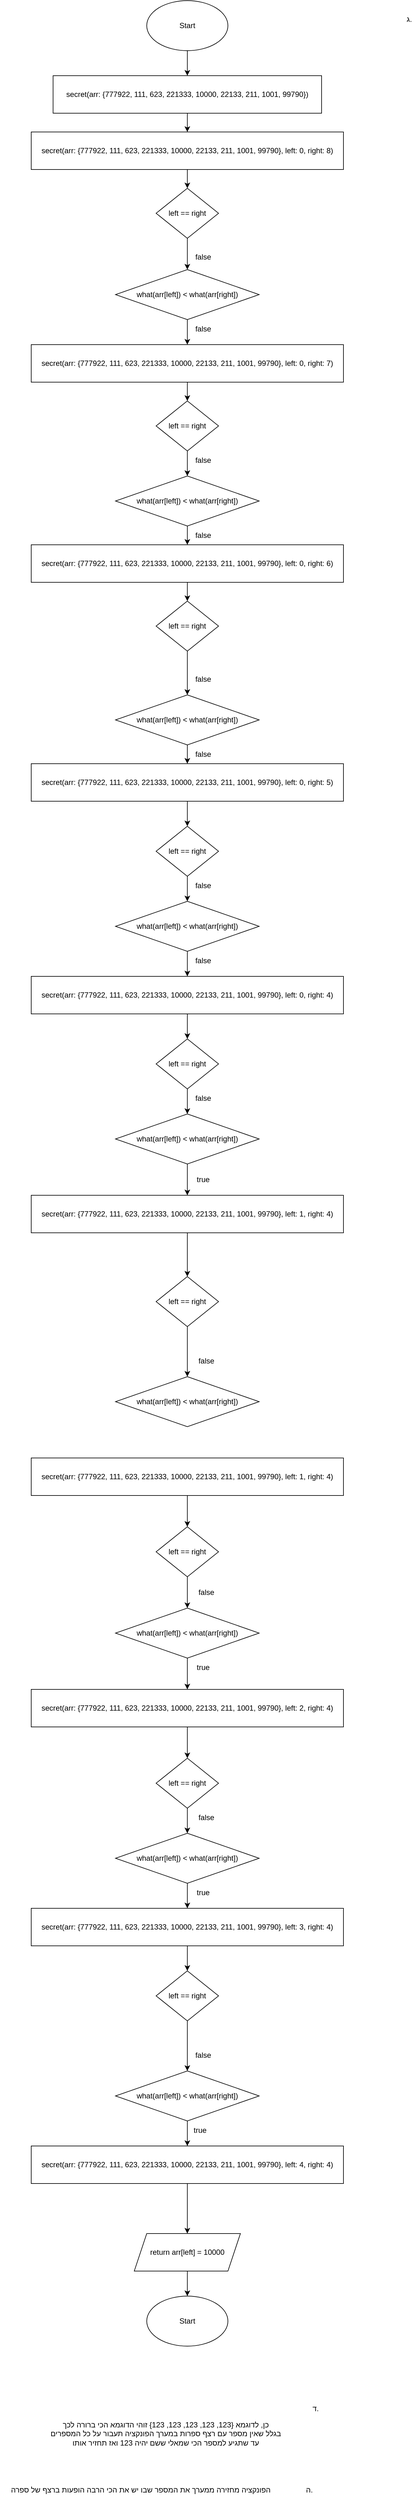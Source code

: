 <mxfile>
    <diagram id="anhRoU7-Ai3hUUn_Fl4M" name="Page-1">
        <mxGraphModel dx="582" dy="637" grid="1" gridSize="10" guides="1" tooltips="1" connect="1" arrows="1" fold="1" page="1" pageScale="1" pageWidth="850" pageHeight="1100" math="0" shadow="0">
            <root>
                <mxCell id="0"/>
                <mxCell id="1" parent="0"/>
                <mxCell id="2" value="ג." style="text;html=1;align=center;verticalAlign=middle;resizable=0;points=[];autosize=1;strokeColor=none;fillColor=none;" vertex="1" parent="1">
                    <mxGeometry x="765" y="55" width="30" height="30" as="geometry"/>
                </mxCell>
                <mxCell id="7" style="edgeStyle=none;html=1;" edge="1" parent="1" source="3" target="6">
                    <mxGeometry relative="1" as="geometry"/>
                </mxCell>
                <mxCell id="3" value="secret(arr: {777922, 111, 623, 221333, 10000, 22133, 211, 1001, 99790})" style="whiteSpace=wrap;html=1;" vertex="1" parent="1">
                    <mxGeometry x="210" y="160" width="430" height="60" as="geometry"/>
                </mxCell>
                <mxCell id="5" style="edgeStyle=none;html=1;" edge="1" parent="1" source="4" target="3">
                    <mxGeometry relative="1" as="geometry"/>
                </mxCell>
                <mxCell id="4" value="Start" style="ellipse;whiteSpace=wrap;html=1;" vertex="1" parent="1">
                    <mxGeometry x="360" y="40" width="130" height="80" as="geometry"/>
                </mxCell>
                <mxCell id="9" style="edgeStyle=none;html=1;" edge="1" parent="1" source="6" target="8">
                    <mxGeometry relative="1" as="geometry"/>
                </mxCell>
                <mxCell id="6" value="secret(arr: {777922, 111, 623, 221333, 10000, 22133, 211, 1001, 99790}, left: 0, right: 8)" style="whiteSpace=wrap;html=1;" vertex="1" parent="1">
                    <mxGeometry x="175" y="250" width="500" height="60" as="geometry"/>
                </mxCell>
                <mxCell id="10" style="edgeStyle=none;html=1;" edge="1" parent="1" source="8">
                    <mxGeometry relative="1" as="geometry">
                        <mxPoint x="425" y="470" as="targetPoint"/>
                    </mxGeometry>
                </mxCell>
                <mxCell id="8" value="left == right" style="rhombus;whiteSpace=wrap;html=1;" vertex="1" parent="1">
                    <mxGeometry x="375" y="340" width="100" height="80" as="geometry"/>
                </mxCell>
                <mxCell id="13" style="edgeStyle=none;html=1;" edge="1" parent="1" source="11" target="15">
                    <mxGeometry relative="1" as="geometry">
                        <mxPoint x="425" y="590" as="targetPoint"/>
                    </mxGeometry>
                </mxCell>
                <mxCell id="11" value="what(arr[left]) &amp;lt; what(arr[right])" style="rhombus;whiteSpace=wrap;html=1;" vertex="1" parent="1">
                    <mxGeometry x="310" y="470" width="230" height="80" as="geometry"/>
                </mxCell>
                <mxCell id="12" value="false" style="text;html=1;align=center;verticalAlign=middle;resizable=0;points=[];autosize=1;strokeColor=none;fillColor=none;" vertex="1" parent="1">
                    <mxGeometry x="425" y="435" width="50" height="30" as="geometry"/>
                </mxCell>
                <mxCell id="14" value="false" style="text;html=1;align=center;verticalAlign=middle;resizable=0;points=[];autosize=1;strokeColor=none;fillColor=none;" vertex="1" parent="1">
                    <mxGeometry x="425" y="550" width="50" height="30" as="geometry"/>
                </mxCell>
                <mxCell id="19" style="edgeStyle=none;html=1;" edge="1" parent="1" source="15" target="16">
                    <mxGeometry relative="1" as="geometry"/>
                </mxCell>
                <mxCell id="15" value="secret(arr: {777922, 111, 623, 221333, 10000, 22133, 211, 1001, 99790}, left: 0, right: 7)" style="whiteSpace=wrap;html=1;" vertex="1" parent="1">
                    <mxGeometry x="175" y="590" width="500" height="60" as="geometry"/>
                </mxCell>
                <mxCell id="20" style="edgeStyle=none;html=1;" edge="1" parent="1" source="16" target="17">
                    <mxGeometry relative="1" as="geometry"/>
                </mxCell>
                <mxCell id="16" value="left == right" style="rhombus;whiteSpace=wrap;html=1;" vertex="1" parent="1">
                    <mxGeometry x="375" y="680" width="100" height="80" as="geometry"/>
                </mxCell>
                <mxCell id="22" style="edgeStyle=none;html=1;" edge="1" parent="1" source="17" target="21">
                    <mxGeometry relative="1" as="geometry"/>
                </mxCell>
                <mxCell id="17" value="what(arr[left]) &amp;lt; what(arr[right])" style="rhombus;whiteSpace=wrap;html=1;" vertex="1" parent="1">
                    <mxGeometry x="310" y="800" width="230" height="80" as="geometry"/>
                </mxCell>
                <mxCell id="18" value="false" style="text;html=1;align=center;verticalAlign=middle;resizable=0;points=[];autosize=1;strokeColor=none;fillColor=none;" vertex="1" parent="1">
                    <mxGeometry x="425" y="760" width="50" height="30" as="geometry"/>
                </mxCell>
                <mxCell id="25" style="edgeStyle=none;html=1;" edge="1" parent="1" source="21" target="24">
                    <mxGeometry relative="1" as="geometry"/>
                </mxCell>
                <mxCell id="21" value="secret(arr: {777922, 111, 623, 221333, 10000, 22133, 211, 1001, 99790}, left: 0, right: 6)" style="whiteSpace=wrap;html=1;" vertex="1" parent="1">
                    <mxGeometry x="175" y="910" width="500" height="60" as="geometry"/>
                </mxCell>
                <mxCell id="23" value="false" style="text;html=1;align=center;verticalAlign=middle;resizable=0;points=[];autosize=1;strokeColor=none;fillColor=none;" vertex="1" parent="1">
                    <mxGeometry x="425" y="880" width="50" height="30" as="geometry"/>
                </mxCell>
                <mxCell id="27" style="edgeStyle=none;html=1;" edge="1" parent="1" source="24" target="26">
                    <mxGeometry relative="1" as="geometry"/>
                </mxCell>
                <mxCell id="24" value="left == right" style="rhombus;whiteSpace=wrap;html=1;" vertex="1" parent="1">
                    <mxGeometry x="375" y="1000" width="100" height="80" as="geometry"/>
                </mxCell>
                <mxCell id="31" style="edgeStyle=none;html=1;" edge="1" parent="1" source="26" target="30">
                    <mxGeometry relative="1" as="geometry"/>
                </mxCell>
                <mxCell id="26" value="what(arr[left]) &amp;lt; what(arr[right])" style="rhombus;whiteSpace=wrap;html=1;" vertex="1" parent="1">
                    <mxGeometry x="310" y="1150" width="230" height="80" as="geometry"/>
                </mxCell>
                <mxCell id="28" value="false" style="text;html=1;align=center;verticalAlign=middle;resizable=0;points=[];autosize=1;strokeColor=none;fillColor=none;" vertex="1" parent="1">
                    <mxGeometry x="425" y="1110" width="50" height="30" as="geometry"/>
                </mxCell>
                <mxCell id="29" value="false" style="text;html=1;align=center;verticalAlign=middle;resizable=0;points=[];autosize=1;strokeColor=none;fillColor=none;" vertex="1" parent="1">
                    <mxGeometry x="425" y="1230" width="50" height="30" as="geometry"/>
                </mxCell>
                <mxCell id="34" style="edgeStyle=none;html=1;" edge="1" parent="1" source="30" target="32">
                    <mxGeometry relative="1" as="geometry"/>
                </mxCell>
                <mxCell id="30" value="secret(arr: {777922, 111, 623, 221333, 10000, 22133, 211, 1001, 99790}, left: 0, right: 5)" style="whiteSpace=wrap;html=1;" vertex="1" parent="1">
                    <mxGeometry x="175" y="1260" width="500" height="60" as="geometry"/>
                </mxCell>
                <mxCell id="35" style="edgeStyle=none;html=1;" edge="1" parent="1" source="32" target="33">
                    <mxGeometry relative="1" as="geometry"/>
                </mxCell>
                <mxCell id="32" value="left == right" style="rhombus;whiteSpace=wrap;html=1;" vertex="1" parent="1">
                    <mxGeometry x="375" y="1360" width="100" height="80" as="geometry"/>
                </mxCell>
                <mxCell id="38" style="edgeStyle=none;html=1;" edge="1" parent="1" source="33" target="37">
                    <mxGeometry relative="1" as="geometry"/>
                </mxCell>
                <mxCell id="33" value="what(arr[left]) &amp;lt; what(arr[right])" style="rhombus;whiteSpace=wrap;html=1;" vertex="1" parent="1">
                    <mxGeometry x="310" y="1480" width="230" height="80" as="geometry"/>
                </mxCell>
                <mxCell id="36" value="false" style="text;html=1;align=center;verticalAlign=middle;resizable=0;points=[];autosize=1;strokeColor=none;fillColor=none;" vertex="1" parent="1">
                    <mxGeometry x="425" y="1440" width="50" height="30" as="geometry"/>
                </mxCell>
                <mxCell id="41" style="edgeStyle=none;html=1;" edge="1" parent="1" source="37" target="40">
                    <mxGeometry relative="1" as="geometry"/>
                </mxCell>
                <mxCell id="37" value="secret(arr: {777922, 111, 623, 221333, 10000, 22133, 211, 1001, 99790}, left: 0, right: 4)" style="whiteSpace=wrap;html=1;" vertex="1" parent="1">
                    <mxGeometry x="175" y="1600" width="500" height="60" as="geometry"/>
                </mxCell>
                <mxCell id="39" value="false" style="text;html=1;align=center;verticalAlign=middle;resizable=0;points=[];autosize=1;strokeColor=none;fillColor=none;" vertex="1" parent="1">
                    <mxGeometry x="425" y="1560" width="50" height="30" as="geometry"/>
                </mxCell>
                <mxCell id="43" style="edgeStyle=none;html=1;" edge="1" parent="1" source="40" target="42">
                    <mxGeometry relative="1" as="geometry"/>
                </mxCell>
                <mxCell id="40" value="left == right" style="rhombus;whiteSpace=wrap;html=1;" vertex="1" parent="1">
                    <mxGeometry x="375" y="1700" width="100" height="80" as="geometry"/>
                </mxCell>
                <mxCell id="46" style="edgeStyle=none;html=1;" edge="1" parent="1" source="42" target="45">
                    <mxGeometry relative="1" as="geometry"/>
                </mxCell>
                <mxCell id="42" value="what(arr[left]) &amp;lt; what(arr[right])" style="rhombus;whiteSpace=wrap;html=1;" vertex="1" parent="1">
                    <mxGeometry x="310" y="1820" width="230" height="80" as="geometry"/>
                </mxCell>
                <mxCell id="44" value="false" style="text;html=1;align=center;verticalAlign=middle;resizable=0;points=[];autosize=1;strokeColor=none;fillColor=none;" vertex="1" parent="1">
                    <mxGeometry x="425" y="1780" width="50" height="30" as="geometry"/>
                </mxCell>
                <mxCell id="49" style="edgeStyle=none;html=1;" edge="1" parent="1" source="45" target="50">
                    <mxGeometry relative="1" as="geometry">
                        <mxPoint x="425" y="2060" as="targetPoint"/>
                    </mxGeometry>
                </mxCell>
                <mxCell id="45" value="secret(arr: {777922, 111, 623, 221333, 10000, 22133, 211, 1001, 99790}, left: 1, right: 4)" style="whiteSpace=wrap;html=1;" vertex="1" parent="1">
                    <mxGeometry x="175" y="1950" width="500" height="60" as="geometry"/>
                </mxCell>
                <mxCell id="47" value="true" style="text;html=1;align=center;verticalAlign=middle;resizable=0;points=[];autosize=1;strokeColor=none;fillColor=none;" vertex="1" parent="1">
                    <mxGeometry x="430" y="1910" width="40" height="30" as="geometry"/>
                </mxCell>
                <mxCell id="54" style="edgeStyle=none;html=1;" edge="1" parent="1" source="50" target="53">
                    <mxGeometry relative="1" as="geometry"/>
                </mxCell>
                <mxCell id="50" value="left == right" style="rhombus;whiteSpace=wrap;html=1;" vertex="1" parent="1">
                    <mxGeometry x="375" y="2080" width="100" height="80" as="geometry"/>
                </mxCell>
                <mxCell id="52" value="false" style="text;html=1;align=center;verticalAlign=middle;resizable=0;points=[];autosize=1;strokeColor=none;fillColor=none;" vertex="1" parent="1">
                    <mxGeometry x="430" y="2200" width="50" height="30" as="geometry"/>
                </mxCell>
                <mxCell id="53" value="what(arr[left]) &amp;lt; what(arr[right])" style="rhombus;whiteSpace=wrap;html=1;" vertex="1" parent="1">
                    <mxGeometry x="310" y="2240" width="230" height="80" as="geometry"/>
                </mxCell>
                <mxCell id="59" style="edgeStyle=none;html=1;" edge="1" parent="1" source="55" target="56">
                    <mxGeometry relative="1" as="geometry"/>
                </mxCell>
                <mxCell id="55" value="secret(arr: {777922, 111, 623, 221333, 10000, 22133, 211, 1001, 99790}, left: 1, right: 4)" style="whiteSpace=wrap;html=1;" vertex="1" parent="1">
                    <mxGeometry x="175" y="2370" width="500" height="60" as="geometry"/>
                </mxCell>
                <mxCell id="60" style="edgeStyle=none;html=1;" edge="1" parent="1" source="56" target="58">
                    <mxGeometry relative="1" as="geometry"/>
                </mxCell>
                <mxCell id="56" value="left == right" style="rhombus;whiteSpace=wrap;html=1;" vertex="1" parent="1">
                    <mxGeometry x="375" y="2480" width="100" height="80" as="geometry"/>
                </mxCell>
                <mxCell id="57" value="false" style="text;html=1;align=center;verticalAlign=middle;resizable=0;points=[];autosize=1;strokeColor=none;fillColor=none;" vertex="1" parent="1">
                    <mxGeometry x="430" y="2570" width="50" height="30" as="geometry"/>
                </mxCell>
                <mxCell id="62" style="edgeStyle=none;html=1;" edge="1" parent="1" source="58" target="61">
                    <mxGeometry relative="1" as="geometry"/>
                </mxCell>
                <mxCell id="58" value="what(arr[left]) &amp;lt; what(arr[right])" style="rhombus;whiteSpace=wrap;html=1;" vertex="1" parent="1">
                    <mxGeometry x="310" y="2610" width="230" height="80" as="geometry"/>
                </mxCell>
                <mxCell id="66" style="edgeStyle=none;html=1;" edge="1" parent="1" source="61" target="64">
                    <mxGeometry relative="1" as="geometry"/>
                </mxCell>
                <mxCell id="61" value="secret(arr: {777922, 111, 623, 221333, 10000, 22133, 211, 1001, 99790}, left: 2, right: 4)" style="whiteSpace=wrap;html=1;" vertex="1" parent="1">
                    <mxGeometry x="175" y="2740" width="500" height="60" as="geometry"/>
                </mxCell>
                <mxCell id="63" value="true" style="text;html=1;align=center;verticalAlign=middle;resizable=0;points=[];autosize=1;strokeColor=none;fillColor=none;" vertex="1" parent="1">
                    <mxGeometry x="430" y="2690" width="40" height="30" as="geometry"/>
                </mxCell>
                <mxCell id="67" style="edgeStyle=none;html=1;" edge="1" parent="1" source="64" target="65">
                    <mxGeometry relative="1" as="geometry"/>
                </mxCell>
                <mxCell id="64" value="left == right" style="rhombus;whiteSpace=wrap;html=1;" vertex="1" parent="1">
                    <mxGeometry x="375" y="2850" width="100" height="80" as="geometry"/>
                </mxCell>
                <mxCell id="70" style="edgeStyle=none;html=1;" edge="1" parent="1" source="65" target="71">
                    <mxGeometry relative="1" as="geometry">
                        <mxPoint x="430" y="3080.0" as="targetPoint"/>
                    </mxGeometry>
                </mxCell>
                <mxCell id="65" value="what(arr[left]) &amp;lt; what(arr[right])" style="rhombus;whiteSpace=wrap;html=1;" vertex="1" parent="1">
                    <mxGeometry x="310" y="2970" width="230" height="80" as="geometry"/>
                </mxCell>
                <mxCell id="68" value="false" style="text;html=1;align=center;verticalAlign=middle;resizable=0;points=[];autosize=1;strokeColor=none;fillColor=none;" vertex="1" parent="1">
                    <mxGeometry x="430" y="2930" width="50" height="30" as="geometry"/>
                </mxCell>
                <mxCell id="69" value="true" style="text;html=1;align=center;verticalAlign=middle;resizable=0;points=[];autosize=1;strokeColor=none;fillColor=none;" vertex="1" parent="1">
                    <mxGeometry x="430" y="3050" width="40" height="30" as="geometry"/>
                </mxCell>
                <mxCell id="73" style="edgeStyle=none;html=1;" edge="1" parent="1" source="71" target="72">
                    <mxGeometry relative="1" as="geometry"/>
                </mxCell>
                <mxCell id="71" value="secret(arr: {777922, 111, 623, 221333, 10000, 22133, 211, 1001, 99790}, left: 3, right: 4)" style="whiteSpace=wrap;html=1;" vertex="1" parent="1">
                    <mxGeometry x="175" y="3090" width="500" height="60" as="geometry"/>
                </mxCell>
                <mxCell id="74" style="edgeStyle=none;html=1;" edge="1" parent="1" source="72" target="75">
                    <mxGeometry relative="1" as="geometry">
                        <mxPoint x="425" y="3350.0" as="targetPoint"/>
                    </mxGeometry>
                </mxCell>
                <mxCell id="72" value="left == right" style="rhombus;whiteSpace=wrap;html=1;" vertex="1" parent="1">
                    <mxGeometry x="375" y="3190" width="100" height="80" as="geometry"/>
                </mxCell>
                <mxCell id="79" style="edgeStyle=none;html=1;" edge="1" parent="1" source="75" target="78">
                    <mxGeometry relative="1" as="geometry"/>
                </mxCell>
                <mxCell id="75" value="what(arr[left]) &amp;lt; what(arr[right])" style="rhombus;whiteSpace=wrap;html=1;" vertex="1" parent="1">
                    <mxGeometry x="310" y="3350" width="230" height="80" as="geometry"/>
                </mxCell>
                <mxCell id="76" value="true" style="text;html=1;align=center;verticalAlign=middle;resizable=0;points=[];autosize=1;strokeColor=none;fillColor=none;" vertex="1" parent="1">
                    <mxGeometry x="425" y="3430" width="40" height="30" as="geometry"/>
                </mxCell>
                <mxCell id="77" value="false" style="text;html=1;align=center;verticalAlign=middle;resizable=0;points=[];autosize=1;strokeColor=none;fillColor=none;" vertex="1" parent="1">
                    <mxGeometry x="425" y="3310" width="50" height="30" as="geometry"/>
                </mxCell>
                <mxCell id="83" style="edgeStyle=none;html=1;" edge="1" parent="1" source="78" target="82">
                    <mxGeometry relative="1" as="geometry"/>
                </mxCell>
                <mxCell id="78" value="secret(arr: {777922, 111, 623, 221333, 10000, 22133, 211, 1001, 99790}, left: 4, right: 4)" style="whiteSpace=wrap;html=1;" vertex="1" parent="1">
                    <mxGeometry x="175" y="3470" width="500" height="60" as="geometry"/>
                </mxCell>
                <mxCell id="85" style="edgeStyle=none;html=1;" edge="1" parent="1" source="82" target="84">
                    <mxGeometry relative="1" as="geometry"/>
                </mxCell>
                <mxCell id="82" value="return arr[left] = 10000" style="shape=parallelogram;perimeter=parallelogramPerimeter;whiteSpace=wrap;html=1;fixedSize=1;" vertex="1" parent="1">
                    <mxGeometry x="340" y="3610" width="170" height="60" as="geometry"/>
                </mxCell>
                <mxCell id="84" value="Start" style="ellipse;whiteSpace=wrap;html=1;" vertex="1" parent="1">
                    <mxGeometry x="360" y="3710" width="130" height="80" as="geometry"/>
                </mxCell>
                <mxCell id="86" value="ד." style="text;html=1;align=center;verticalAlign=middle;resizable=0;points=[];autosize=1;strokeColor=none;fillColor=none;" vertex="1" parent="1">
                    <mxGeometry x="615" y="3875" width="30" height="30" as="geometry"/>
                </mxCell>
                <mxCell id="87" value="כן, לדוגמא {123, 123, 123, 123, 123} זוהי הדוגמא הכי ברורה לכך&lt;br&gt;בגלל שאין מספר עם רצף ספרות במערך הפונקציה תעבור על כל המספרים&lt;br&gt;&amp;nbsp;עד שתגיע למספר הכי שמאלי ששם יהיה 123 ואז תחזיר אותו&amp;nbsp;" style="text;html=1;align=center;verticalAlign=middle;resizable=0;points=[];autosize=1;strokeColor=none;fillColor=none;" vertex="1" parent="1">
                    <mxGeometry x="190" y="3900" width="400" height="60" as="geometry"/>
                </mxCell>
                <mxCell id="88" value="ה." style="text;html=1;align=center;verticalAlign=middle;resizable=0;points=[];autosize=1;strokeColor=none;fillColor=none;" vertex="1" parent="1">
                    <mxGeometry x="600" y="4005" width="40" height="30" as="geometry"/>
                </mxCell>
                <mxCell id="89" value="הפונקציה מחזירה ממערך את המספר שבו יש את הכי הרבה הופעות ברצף של ספרה" style="text;html=1;align=center;verticalAlign=middle;resizable=0;points=[];autosize=1;strokeColor=none;fillColor=none;" vertex="1" parent="1">
                    <mxGeometry x="125" y="4005" width="450" height="30" as="geometry"/>
                </mxCell>
            </root>
        </mxGraphModel>
    </diagram>
</mxfile>